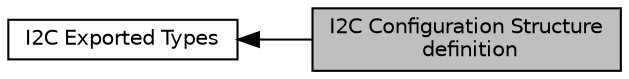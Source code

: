 digraph "I2C Configuration Structure definition"
{
  edge [fontname="Helvetica",fontsize="10",labelfontname="Helvetica",labelfontsize="10"];
  node [fontname="Helvetica",fontsize="10",shape=box];
  rankdir=LR;
  Node1 [label="I2C Configuration Structure\l definition",height=0.2,width=0.4,color="black", fillcolor="grey75", style="filled", fontcolor="black",tooltip="I2C Configuration Structure definition."];
  Node2 [label="I2C Exported Types",height=0.2,width=0.4,color="black", fillcolor="white", style="filled",URL="$group___i2_c___exported___types.html",tooltip=" "];
  Node2->Node1 [shape=plaintext, dir="back", style="solid"];
}
